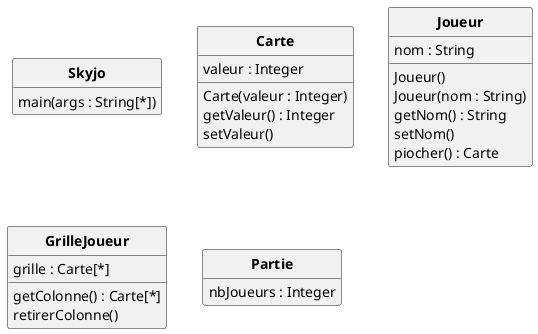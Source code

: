 @startuml Skyjo
skinparam style strictuml
skinparam classAttributeIconSize 0
skinparam classFontStyle Bold
hide empty members

class Skyjo{
    main(args : String[*])
}

class Carte{
    valeur : Integer
    Carte(valeur : Integer)
    getValeur() : Integer
    setValeur()

}

class Joueur{
    nom : String
    Joueur()
    Joueur(nom : String)
    getNom() : String
    setNom()
    piocher() : Carte
}

class GrilleJoueur{
    grille : Carte[*]
    getColonne() : Carte[*]
    retirerColonne()
}
class Partie{
    nbJoueurs : Integer
    
}

@enduml